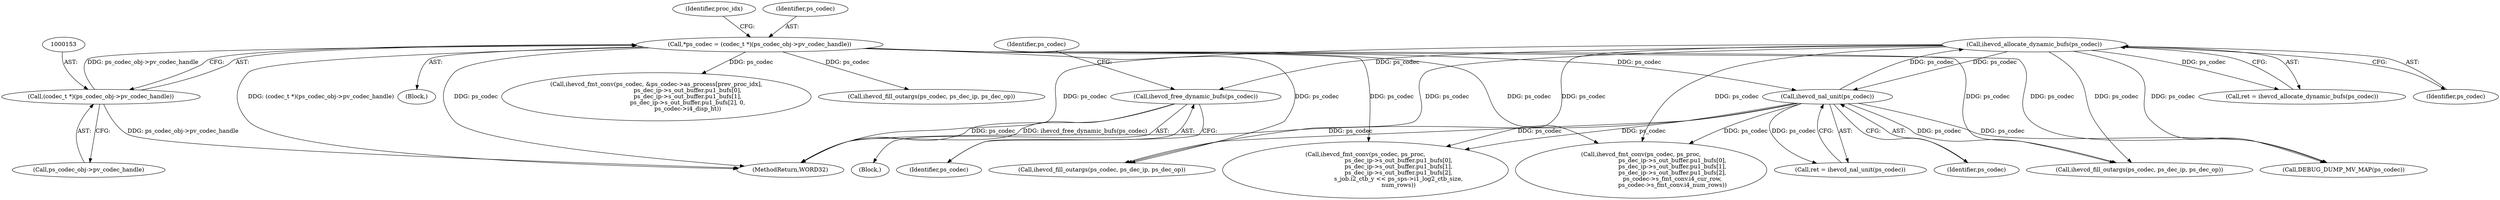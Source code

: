 digraph "0_Android_a33f6725d7e9f92330f995ce2dcf4faa33f6433f@API" {
"1001193" [label="(Call,ihevcd_free_dynamic_bufs(ps_codec))"];
"1001186" [label="(Call,ihevcd_allocate_dynamic_bufs(ps_codec))"];
"1000974" [label="(Call,ihevcd_nal_unit(ps_codec))"];
"1000150" [label="(Call,*ps_codec = (codec_t *)(ps_codec_obj->pv_codec_handle))"];
"1000152" [label="(Call,(codec_t *)(ps_codec_obj->pv_codec_handle))"];
"1000154" [label="(Call,ps_codec_obj->pv_codec_handle)"];
"1001184" [label="(Call,ret = ihevcd_allocate_dynamic_bufs(ps_codec))"];
"1000161" [label="(Identifier,proc_idx)"];
"1001231" [label="(Call,ihevcd_fill_outargs(ps_codec, ps_dec_ip, ps_dec_op))"];
"1001186" [label="(Call,ihevcd_allocate_dynamic_bufs(ps_codec))"];
"1000144" [label="(Block,)"];
"1000150" [label="(Call,*ps_codec = (codec_t *)(ps_codec_obj->pv_codec_handle))"];
"1000151" [label="(Identifier,ps_codec)"];
"1001187" [label="(Identifier,ps_codec)"];
"1000545" [label="(Call,ihevcd_fmt_conv(ps_codec, &ps_codec->as_process[prev_proc_idx],\n                                  ps_dec_ip->s_out_buffer.pu1_bufs[0],\n                                  ps_dec_ip->s_out_buffer.pu1_bufs[1],\n                                  ps_dec_ip->s_out_buffer.pu1_bufs[2], 0,\n                                  ps_codec->i4_disp_ht))"];
"1001906" [label="(MethodReturn,WORD32)"];
"1001530" [label="(Call,ihevcd_fmt_conv(ps_codec, ps_proc,\n                                    ps_dec_ip->s_out_buffer.pu1_bufs[0],\n                                    ps_dec_ip->s_out_buffer.pu1_bufs[1],\n                                    ps_dec_ip->s_out_buffer.pu1_bufs[2],\n                                    s_job.i2_ctb_y << ps_sps->i1_log2_ctb_size,\n                                    num_rows))"];
"1001823" [label="(Call,ihevcd_fill_outargs(ps_codec, ps_dec_ip, ps_dec_op))"];
"1001194" [label="(Identifier,ps_codec)"];
"1000588" [label="(Call,ihevcd_fill_outargs(ps_codec, ps_dec_ip, ps_dec_op))"];
"1001192" [label="(Block,)"];
"1000152" [label="(Call,(codec_t *)(ps_codec_obj->pv_codec_handle))"];
"1001682" [label="(Call,DEBUG_DUMP_MV_MAP(ps_codec))"];
"1001637" [label="(Call,ihevcd_fmt_conv(ps_codec, ps_proc,\n                                  ps_dec_ip->s_out_buffer.pu1_bufs[0],\n                                  ps_dec_ip->s_out_buffer.pu1_bufs[1],\n                                  ps_dec_ip->s_out_buffer.pu1_bufs[2],\n                                  ps_codec->s_fmt_conv.i4_cur_row,\n                                  ps_codec->s_fmt_conv.i4_num_rows))"];
"1000974" [label="(Call,ihevcd_nal_unit(ps_codec))"];
"1000972" [label="(Call,ret = ihevcd_nal_unit(ps_codec))"];
"1001193" [label="(Call,ihevcd_free_dynamic_bufs(ps_codec))"];
"1000975" [label="(Identifier,ps_codec)"];
"1001197" [label="(Identifier,ps_codec)"];
"1001193" -> "1001192"  [label="AST: "];
"1001193" -> "1001194"  [label="CFG: "];
"1001194" -> "1001193"  [label="AST: "];
"1001197" -> "1001193"  [label="CFG: "];
"1001193" -> "1001906"  [label="DDG: ps_codec"];
"1001193" -> "1001906"  [label="DDG: ihevcd_free_dynamic_bufs(ps_codec)"];
"1001186" -> "1001193"  [label="DDG: ps_codec"];
"1001186" -> "1001184"  [label="AST: "];
"1001186" -> "1001187"  [label="CFG: "];
"1001187" -> "1001186"  [label="AST: "];
"1001184" -> "1001186"  [label="CFG: "];
"1001186" -> "1001906"  [label="DDG: ps_codec"];
"1001186" -> "1000974"  [label="DDG: ps_codec"];
"1001186" -> "1001184"  [label="DDG: ps_codec"];
"1000974" -> "1001186"  [label="DDG: ps_codec"];
"1001186" -> "1001231"  [label="DDG: ps_codec"];
"1001186" -> "1001530"  [label="DDG: ps_codec"];
"1001186" -> "1001637"  [label="DDG: ps_codec"];
"1001186" -> "1001682"  [label="DDG: ps_codec"];
"1001186" -> "1001823"  [label="DDG: ps_codec"];
"1000974" -> "1000972"  [label="AST: "];
"1000974" -> "1000975"  [label="CFG: "];
"1000975" -> "1000974"  [label="AST: "];
"1000972" -> "1000974"  [label="CFG: "];
"1000974" -> "1001906"  [label="DDG: ps_codec"];
"1000974" -> "1000972"  [label="DDG: ps_codec"];
"1000150" -> "1000974"  [label="DDG: ps_codec"];
"1000974" -> "1001231"  [label="DDG: ps_codec"];
"1000974" -> "1001530"  [label="DDG: ps_codec"];
"1000974" -> "1001637"  [label="DDG: ps_codec"];
"1000974" -> "1001682"  [label="DDG: ps_codec"];
"1000974" -> "1001823"  [label="DDG: ps_codec"];
"1000150" -> "1000144"  [label="AST: "];
"1000150" -> "1000152"  [label="CFG: "];
"1000151" -> "1000150"  [label="AST: "];
"1000152" -> "1000150"  [label="AST: "];
"1000161" -> "1000150"  [label="CFG: "];
"1000150" -> "1001906"  [label="DDG: ps_codec"];
"1000150" -> "1001906"  [label="DDG: (codec_t *)(ps_codec_obj->pv_codec_handle)"];
"1000152" -> "1000150"  [label="DDG: ps_codec_obj->pv_codec_handle"];
"1000150" -> "1000545"  [label="DDG: ps_codec"];
"1000150" -> "1000588"  [label="DDG: ps_codec"];
"1000150" -> "1001231"  [label="DDG: ps_codec"];
"1000150" -> "1001530"  [label="DDG: ps_codec"];
"1000150" -> "1001637"  [label="DDG: ps_codec"];
"1000150" -> "1001682"  [label="DDG: ps_codec"];
"1000150" -> "1001823"  [label="DDG: ps_codec"];
"1000152" -> "1000154"  [label="CFG: "];
"1000153" -> "1000152"  [label="AST: "];
"1000154" -> "1000152"  [label="AST: "];
"1000152" -> "1001906"  [label="DDG: ps_codec_obj->pv_codec_handle"];
}
